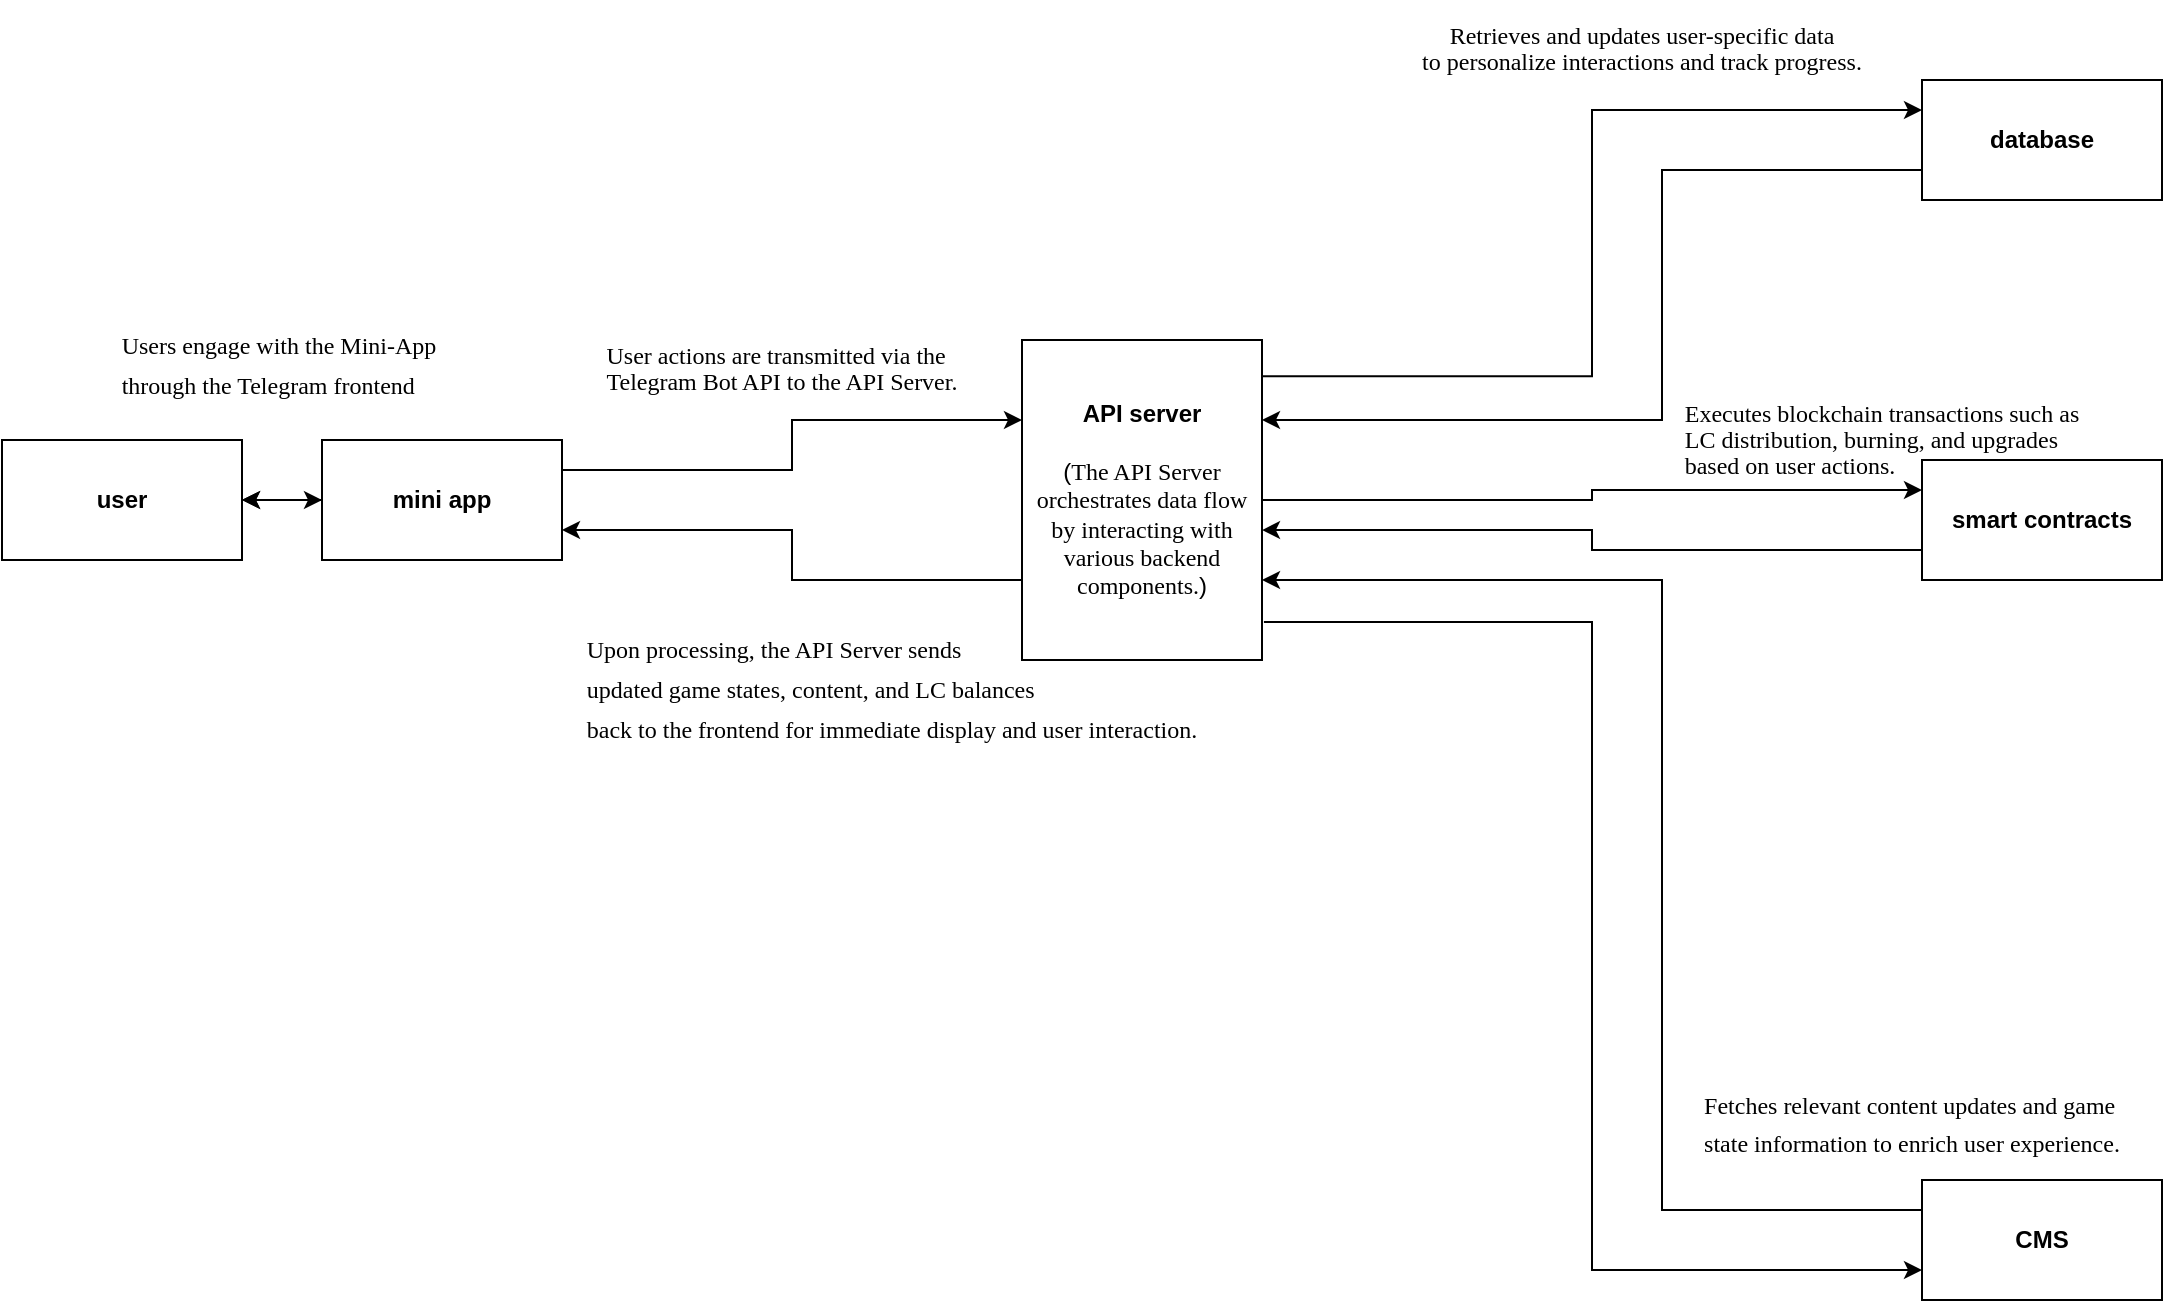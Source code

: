 <mxfile version="24.6.4" type="github">
  <diagram name="Страница — 1" id="IuWRoEyBlXj8WQk81Yn1">
    <mxGraphModel dx="1386" dy="804" grid="1" gridSize="10" guides="1" tooltips="1" connect="1" arrows="1" fold="1" page="1" pageScale="1" pageWidth="1169" pageHeight="827" math="0" shadow="0">
      <root>
        <mxCell id="0" />
        <mxCell id="1" parent="0" />
        <mxCell id="WfBBGBUwr4_pyX-GsKSz-13" style="edgeStyle=orthogonalEdgeStyle;rounded=0;orthogonalLoop=1;jettySize=auto;html=1;exitX=1;exitY=0.25;exitDx=0;exitDy=0;entryX=0;entryY=0.25;entryDx=0;entryDy=0;" parent="1" source="WfBBGBUwr4_pyX-GsKSz-1" target="WfBBGBUwr4_pyX-GsKSz-5" edge="1">
          <mxGeometry relative="1" as="geometry" />
        </mxCell>
        <mxCell id="J3c_Z2n6tk0QKxVToxKa-4" value="" style="edgeStyle=orthogonalEdgeStyle;rounded=0;orthogonalLoop=1;jettySize=auto;html=1;" edge="1" parent="1" source="WfBBGBUwr4_pyX-GsKSz-1" target="WfBBGBUwr4_pyX-GsKSz-6">
          <mxGeometry relative="1" as="geometry" />
        </mxCell>
        <mxCell id="WfBBGBUwr4_pyX-GsKSz-1" value="&lt;b&gt;mini app&lt;/b&gt;" style="rounded=0;whiteSpace=wrap;html=1;" parent="1" vertex="1">
          <mxGeometry x="200" y="260" width="120" height="60" as="geometry" />
        </mxCell>
        <mxCell id="WfBBGBUwr4_pyX-GsKSz-12" style="edgeStyle=orthogonalEdgeStyle;rounded=0;orthogonalLoop=1;jettySize=auto;html=1;exitX=1.008;exitY=0.881;exitDx=0;exitDy=0;entryX=0;entryY=0.75;entryDx=0;entryDy=0;exitPerimeter=0;" parent="1" source="WfBBGBUwr4_pyX-GsKSz-5" target="WfBBGBUwr4_pyX-GsKSz-9" edge="1">
          <mxGeometry relative="1" as="geometry" />
        </mxCell>
        <mxCell id="WfBBGBUwr4_pyX-GsKSz-14" style="edgeStyle=orthogonalEdgeStyle;rounded=0;orthogonalLoop=1;jettySize=auto;html=1;exitX=0;exitY=0.75;exitDx=0;exitDy=0;entryX=1;entryY=0.75;entryDx=0;entryDy=0;" parent="1" source="WfBBGBUwr4_pyX-GsKSz-5" target="WfBBGBUwr4_pyX-GsKSz-1" edge="1">
          <mxGeometry relative="1" as="geometry" />
        </mxCell>
        <mxCell id="WfBBGBUwr4_pyX-GsKSz-16" style="edgeStyle=orthogonalEdgeStyle;rounded=0;orthogonalLoop=1;jettySize=auto;html=1;exitX=1;exitY=0.113;exitDx=0;exitDy=0;entryX=0;entryY=0.25;entryDx=0;entryDy=0;exitPerimeter=0;" parent="1" source="WfBBGBUwr4_pyX-GsKSz-5" target="WfBBGBUwr4_pyX-GsKSz-7" edge="1">
          <mxGeometry relative="1" as="geometry" />
        </mxCell>
        <mxCell id="J3c_Z2n6tk0QKxVToxKa-6" style="edgeStyle=orthogonalEdgeStyle;rounded=0;orthogonalLoop=1;jettySize=auto;html=1;exitX=1;exitY=0.5;exitDx=0;exitDy=0;entryX=0;entryY=0.25;entryDx=0;entryDy=0;" edge="1" parent="1" source="WfBBGBUwr4_pyX-GsKSz-5" target="WfBBGBUwr4_pyX-GsKSz-8">
          <mxGeometry relative="1" as="geometry" />
        </mxCell>
        <mxCell id="WfBBGBUwr4_pyX-GsKSz-5" value="&lt;b&gt;API server&lt;/b&gt;&lt;div&gt;&lt;br&gt;&lt;div&gt;(&lt;span style=&quot;font-family: &amp;quot;Times New Roman&amp;quot;, serif; background-color: transparent; text-align: left;&quot;&gt;&lt;font style=&quot;font-size: 12px;&quot;&gt;The API Server orchestrates data flow by interacting with various backend components.&lt;/font&gt;&lt;/span&gt;&lt;span style=&quot;background-color: initial;&quot;&gt;)&lt;/span&gt;&lt;/div&gt;&lt;/div&gt;" style="rounded=0;whiteSpace=wrap;html=1;" parent="1" vertex="1">
          <mxGeometry x="550" y="210" width="120" height="160" as="geometry" />
        </mxCell>
        <mxCell id="WfBBGBUwr4_pyX-GsKSz-6" value="&lt;b&gt;user&lt;/b&gt;" style="rounded=0;whiteSpace=wrap;html=1;" parent="1" vertex="1">
          <mxGeometry x="40" y="260" width="120" height="60" as="geometry" />
        </mxCell>
        <mxCell id="WfBBGBUwr4_pyX-GsKSz-17" style="edgeStyle=orthogonalEdgeStyle;rounded=0;orthogonalLoop=1;jettySize=auto;html=1;exitX=0;exitY=0.75;exitDx=0;exitDy=0;entryX=1;entryY=0.25;entryDx=0;entryDy=0;" parent="1" source="WfBBGBUwr4_pyX-GsKSz-7" target="WfBBGBUwr4_pyX-GsKSz-5" edge="1">
          <mxGeometry relative="1" as="geometry">
            <Array as="points">
              <mxPoint x="870" y="125" />
              <mxPoint x="870" y="250" />
            </Array>
          </mxGeometry>
        </mxCell>
        <mxCell id="WfBBGBUwr4_pyX-GsKSz-7" value="&lt;b&gt;database&lt;/b&gt;" style="rounded=0;whiteSpace=wrap;html=1;" parent="1" vertex="1">
          <mxGeometry x="1000" y="80" width="120" height="60" as="geometry" />
        </mxCell>
        <mxCell id="WfBBGBUwr4_pyX-GsKSz-8" value="&lt;b&gt;smart contracts&lt;/b&gt;" style="rounded=0;whiteSpace=wrap;html=1;" parent="1" vertex="1">
          <mxGeometry x="1000" y="270" width="120" height="60" as="geometry" />
        </mxCell>
        <mxCell id="J3c_Z2n6tk0QKxVToxKa-7" style="edgeStyle=orthogonalEdgeStyle;rounded=0;orthogonalLoop=1;jettySize=auto;html=1;exitX=0;exitY=0.25;exitDx=0;exitDy=0;entryX=1;entryY=0.75;entryDx=0;entryDy=0;" edge="1" parent="1" source="WfBBGBUwr4_pyX-GsKSz-9" target="WfBBGBUwr4_pyX-GsKSz-5">
          <mxGeometry relative="1" as="geometry">
            <Array as="points">
              <mxPoint x="870" y="645" />
              <mxPoint x="870" y="330" />
            </Array>
          </mxGeometry>
        </mxCell>
        <mxCell id="WfBBGBUwr4_pyX-GsKSz-9" value="&lt;b&gt;CMS&lt;/b&gt;" style="rounded=0;whiteSpace=wrap;html=1;" parent="1" vertex="1">
          <mxGeometry x="1000" y="630" width="120" height="60" as="geometry" />
        </mxCell>
        <mxCell id="WfBBGBUwr4_pyX-GsKSz-20" style="edgeStyle=orthogonalEdgeStyle;rounded=0;orthogonalLoop=1;jettySize=auto;html=1;exitX=0;exitY=0.75;exitDx=0;exitDy=0;entryX=1;entryY=0.594;entryDx=0;entryDy=0;entryPerimeter=0;" parent="1" source="WfBBGBUwr4_pyX-GsKSz-8" target="WfBBGBUwr4_pyX-GsKSz-5" edge="1">
          <mxGeometry relative="1" as="geometry" />
        </mxCell>
        <mxCell id="J3c_Z2n6tk0QKxVToxKa-3" value="" style="endArrow=classic;startArrow=classic;html=1;rounded=0;exitX=1;exitY=0.5;exitDx=0;exitDy=0;entryX=0;entryY=0.5;entryDx=0;entryDy=0;" edge="1" parent="1" source="WfBBGBUwr4_pyX-GsKSz-6" target="WfBBGBUwr4_pyX-GsKSz-1">
          <mxGeometry width="50" height="50" relative="1" as="geometry">
            <mxPoint x="180" y="342" as="sourcePoint" />
            <mxPoint x="230" y="292" as="targetPoint" />
          </mxGeometry>
        </mxCell>
        <mxCell id="J3c_Z2n6tk0QKxVToxKa-33" value="&lt;p style=&quot;line-height: 1px; text-align: left; margin-bottom: 0cm; direction: ltr; background: transparent; margin-top: 0.49cm;&quot; align=&quot;justify&quot;&gt;&lt;font style=&quot;&quot; face=&quot;Times New Roman, serif&quot;&gt;&lt;font style=&quot;&quot;&gt;&lt;font style=&quot;font-size: 12px;&quot;&gt;Users engage with the Mini-App&amp;nbsp;&lt;/font&gt;&lt;/font&gt;&lt;/font&gt;&lt;/p&gt;&lt;p style=&quot;line-height: 1px; text-align: left; margin-bottom: 0cm; direction: ltr; background: transparent; margin-top: 0.49cm;&quot; align=&quot;justify&quot;&gt;&lt;font style=&quot;&quot; face=&quot;Times New Roman, serif&quot;&gt;&lt;font style=&quot;&quot;&gt;&lt;font style=&quot;font-size: 12px;&quot;&gt;through the Telegram frontend&lt;/font&gt;&lt;/font&gt;&lt;/font&gt;&lt;/p&gt;" style="text;strokeColor=none;align=center;fillColor=none;html=1;verticalAlign=middle;whiteSpace=wrap;rounded=0;fontFamily=Helvetica;fontSize=12;fontColor=default;autosize=1;resizable=0;" vertex="1" parent="1">
          <mxGeometry x="90" y="190" width="180" height="50" as="geometry" />
        </mxCell>
        <mxCell id="J3c_Z2n6tk0QKxVToxKa-36" value="&lt;p style=&quot;line-height: 1px; text-align: left; margin-bottom: 0cm; direction: ltr; background: transparent;&quot; align=&quot;justify&quot;&gt;&lt;font style=&quot;&quot; face=&quot;Times New Roman, serif&quot;&gt;&lt;font style=&quot;font-size: 12px;&quot;&gt;&lt;font style=&quot;&quot;&gt;User actions are transmitted via t&lt;/font&gt;&lt;font style=&quot;&quot;&gt;he&lt;/font&gt;&lt;/font&gt;&lt;/font&gt;&lt;/p&gt;&lt;p style=&quot;line-height: 1px; text-align: left; margin-bottom: 0cm; direction: ltr; background: transparent;&quot; align=&quot;justify&quot;&gt;&lt;font style=&quot;&quot; face=&quot;Times New Roman, serif&quot;&gt;&lt;font style=&quot;font-size: 12px;&quot;&gt;&lt;font style=&quot;&quot;&gt;Telegram Bot API to the API Server.&lt;/font&gt;&lt;/font&gt;&lt;/font&gt;&lt;/p&gt;" style="text;strokeColor=none;align=center;fillColor=none;html=1;verticalAlign=middle;whiteSpace=wrap;rounded=0;fontFamily=Helvetica;fontSize=12;fontColor=default;autosize=1;resizable=0;" vertex="1" parent="1">
          <mxGeometry x="330" y="200" width="200" height="40" as="geometry" />
        </mxCell>
        <mxCell id="J3c_Z2n6tk0QKxVToxKa-37" value="&lt;blockquote style=&quot;margin: 0 0 0 40px; border: none; padding: 0px;&quot;&gt;&lt;p style=&quot;line-height: 1px; margin-bottom: 0cm; direction: ltr; background: transparent;&quot;&gt;&lt;font style=&quot;&quot; face=&quot;Times New Roman, serif&quot;&gt;&lt;font style=&quot;font-size: 12px;&quot;&gt;Retrieves and updates user-specific data&lt;/font&gt;&lt;/font&gt;&lt;/p&gt;&lt;p style=&quot;line-height: 1px; margin-bottom: 0cm; direction: ltr; background: transparent;&quot;&gt;&lt;font style=&quot;&quot; face=&quot;Times New Roman, serif&quot;&gt;&lt;font style=&quot;font-size: 12px;&quot;&gt;to personalize interactions and track progress.&lt;/font&gt;&lt;/font&gt;&lt;/p&gt;&lt;/blockquote&gt;" style="text;html=1;align=center;verticalAlign=middle;whiteSpace=wrap;rounded=0;fontFamily=Helvetica;fontSize=12;fontColor=default;autosize=1;resizable=0;" vertex="1" parent="1">
          <mxGeometry x="700" y="40" width="280" height="40" as="geometry" />
        </mxCell>
        <mxCell id="J3c_Z2n6tk0QKxVToxKa-38" value="&lt;p style=&quot;line-height: 1px; text-align: left; margin-bottom: 0cm; direction: ltr; background: transparent;&quot; align=&quot;justify&quot;&gt;&lt;font style=&quot;&quot; face=&quot;Times New Roman, serif&quot;&gt;&lt;font style=&quot;font-size: 12px;&quot;&gt;Executes blockchain transactions such as&lt;/font&gt;&lt;/font&gt;&lt;/p&gt;&lt;p style=&quot;line-height: 1px; text-align: left; margin-bottom: 0cm; direction: ltr; background: transparent;&quot; align=&quot;justify&quot;&gt;&lt;font style=&quot;&quot; face=&quot;Times New Roman, serif&quot;&gt;&lt;font style=&quot;font-size: 12px;&quot;&gt;LC distribution, burning, and upgrades&lt;/font&gt;&lt;/font&gt;&lt;/p&gt;&lt;p style=&quot;line-height: 1px; text-align: left; margin-bottom: 0cm; direction: ltr; background: transparent;&quot; align=&quot;justify&quot;&gt;&lt;font style=&quot;&quot; face=&quot;Times New Roman, serif&quot;&gt;&lt;font style=&quot;font-size: 12px;&quot;&gt;based on user actions.&lt;/font&gt;&lt;/font&gt;&lt;/p&gt;" style="text;html=1;align=center;verticalAlign=middle;whiteSpace=wrap;rounded=0;fontFamily=Helvetica;fontSize=12;fontColor=default;autosize=1;resizable=0;" vertex="1" parent="1">
          <mxGeometry x="870" y="230" width="220" height="50" as="geometry" />
        </mxCell>
        <mxCell id="J3c_Z2n6tk0QKxVToxKa-39" value="&lt;p style=&quot;line-height: 1px; text-align: left; margin-bottom: 0cm; direction: ltr; background: transparent; font-size: medium;&quot; align=&quot;justify&quot;&gt;&lt;font face=&quot;Times New Roman, serif&quot;&gt;&lt;font style=&quot;font-size: 12px;&quot;&gt;Fetches relevant content updates and game&lt;/font&gt;&lt;/font&gt;&lt;/p&gt;&lt;p style=&quot;line-height: 1px; text-align: left; margin-bottom: 0cm; direction: ltr; background: transparent; font-size: medium;&quot; align=&quot;justify&quot;&gt;&lt;font face=&quot;Times New Roman, serif&quot;&gt;&lt;font style=&quot;font-size: 12px;&quot;&gt;state information to enrich user experience.&lt;/font&gt;&lt;/font&gt;&lt;/p&gt;" style="text;html=1;align=center;verticalAlign=middle;whiteSpace=wrap;rounded=0;fontFamily=Helvetica;fontSize=12;fontColor=default;autosize=1;resizable=0;" vertex="1" parent="1">
          <mxGeometry x="880" y="570" width="230" height="50" as="geometry" />
        </mxCell>
        <mxCell id="J3c_Z2n6tk0QKxVToxKa-40" value="&lt;p style=&quot;line-height: 1px; text-align: left; margin-bottom: 0.49cm; direction: ltr; background: transparent; margin-top: 0.49cm;&quot; align=&quot;justify&quot;&gt;&lt;font style=&quot;&quot; face=&quot;Times New Roman, serif&quot;&gt;&lt;font style=&quot;&quot;&gt;&lt;font style=&quot;font-size: 12px;&quot;&gt;Upon processing, the API Server sends&lt;/font&gt;&lt;/font&gt;&lt;/font&gt;&lt;/p&gt;&lt;p style=&quot;line-height: 1px; text-align: left; margin-bottom: 0.49cm; direction: ltr; background: transparent; margin-top: 0.49cm;&quot; align=&quot;justify&quot;&gt;&lt;font style=&quot;&quot; face=&quot;Times New Roman, serif&quot;&gt;&lt;font style=&quot;&quot;&gt;&lt;font style=&quot;font-size: 12px;&quot;&gt;updated game states, content, and LC balances&lt;/font&gt;&lt;/font&gt;&lt;/font&gt;&lt;/p&gt;&lt;p style=&quot;line-height: 1px; text-align: left; margin-bottom: 0.49cm; direction: ltr; background: transparent; margin-top: 0.49cm;&quot; align=&quot;justify&quot;&gt;&lt;font style=&quot;&quot; face=&quot;Times New Roman, serif&quot;&gt;&lt;font style=&quot;&quot;&gt;&lt;font style=&quot;font-size: 12px;&quot;&gt;back to the frontend for immediate display and user interaction.&lt;/font&gt;&lt;/font&gt;&lt;/font&gt;&lt;/p&gt;" style="text;html=1;align=center;verticalAlign=middle;whiteSpace=wrap;rounded=0;fontFamily=Helvetica;fontSize=12;fontColor=default;autosize=1;resizable=0;" vertex="1" parent="1">
          <mxGeometry x="320" y="340" width="330" height="90" as="geometry" />
        </mxCell>
      </root>
    </mxGraphModel>
  </diagram>
</mxfile>

